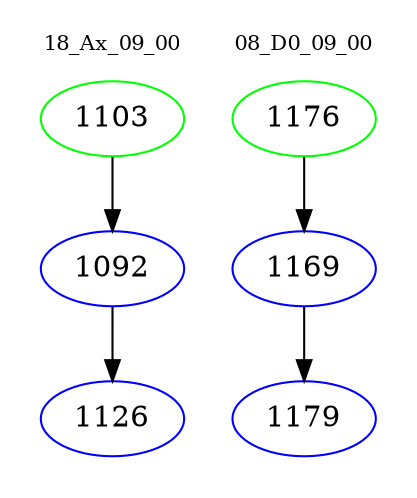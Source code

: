 digraph{
subgraph cluster_0 {
color = white
label = "18_Ax_09_00";
fontsize=10;
T0_1103 [label="1103", color="green"]
T0_1103 -> T0_1092 [color="black"]
T0_1092 [label="1092", color="blue"]
T0_1092 -> T0_1126 [color="black"]
T0_1126 [label="1126", color="blue"]
}
subgraph cluster_1 {
color = white
label = "08_D0_09_00";
fontsize=10;
T1_1176 [label="1176", color="green"]
T1_1176 -> T1_1169 [color="black"]
T1_1169 [label="1169", color="blue"]
T1_1169 -> T1_1179 [color="black"]
T1_1179 [label="1179", color="blue"]
}
}
